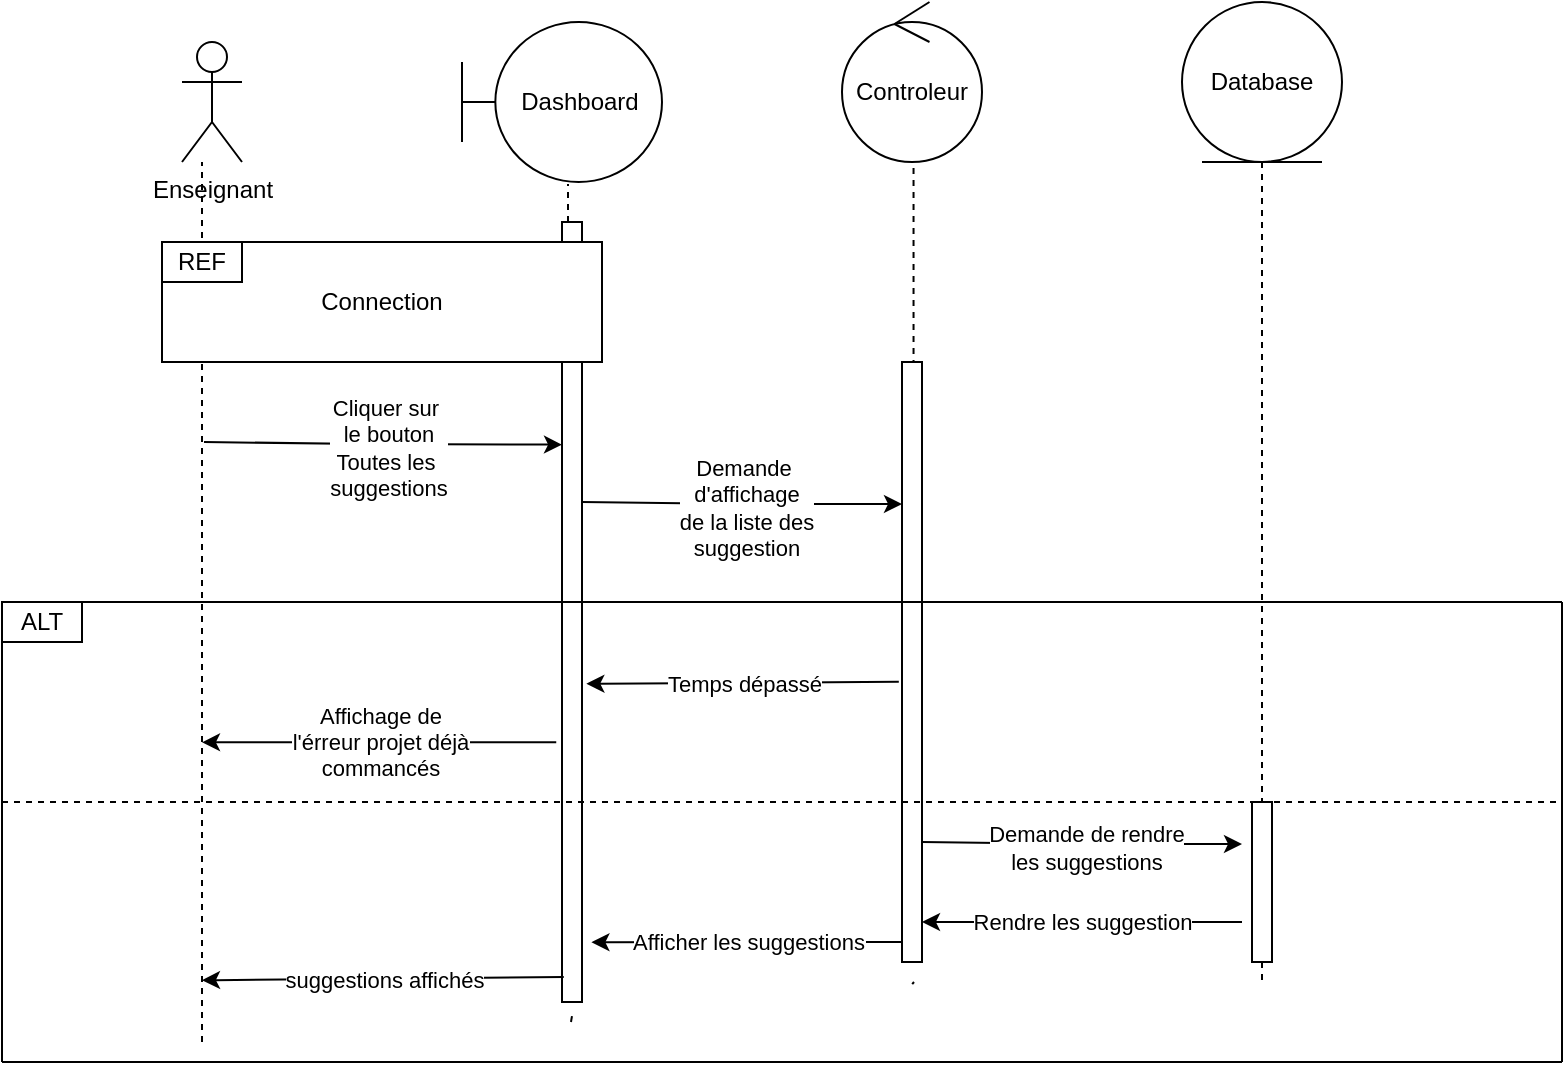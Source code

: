<mxfile version="17.1.0" type="github">
  <diagram id="kgpKYQtTHZ0yAKxKKP6v" name="Page-1">
    <mxGraphModel dx="1221" dy="681" grid="1" gridSize="10" guides="1" tooltips="1" connect="1" arrows="1" fold="1" page="1" pageScale="1" pageWidth="850" pageHeight="1100" math="0" shadow="0">
      <root>
        <mxCell id="0" />
        <mxCell id="1" parent="0" />
        <mxCell id="2RqecVdCljDjrjuPHwnQ-671" value="Dashboard" style="shape=umlBoundary;whiteSpace=wrap;html=1;" parent="1" vertex="1">
          <mxGeometry x="250" y="70" width="100" height="80" as="geometry" />
        </mxCell>
        <mxCell id="2RqecVdCljDjrjuPHwnQ-672" value="Database" style="ellipse;shape=umlEntity;whiteSpace=wrap;html=1;" parent="1" vertex="1">
          <mxGeometry x="610" y="60" width="80" height="80" as="geometry" />
        </mxCell>
        <mxCell id="2RqecVdCljDjrjuPHwnQ-673" value="Controleur" style="ellipse;shape=umlControl;whiteSpace=wrap;html=1;" parent="1" vertex="1">
          <mxGeometry x="440" y="60" width="70" height="80" as="geometry" />
        </mxCell>
        <mxCell id="2RqecVdCljDjrjuPHwnQ-674" value="Enseignant" style="shape=umlActor;verticalLabelPosition=bottom;verticalAlign=top;html=1;" parent="1" vertex="1">
          <mxGeometry x="110" y="80" width="30" height="60" as="geometry" />
        </mxCell>
        <mxCell id="2RqecVdCljDjrjuPHwnQ-676" value="" style="endArrow=none;dashed=1;html=1;rounded=0;exitX=0.511;exitY=1.037;exitDx=0;exitDy=0;exitPerimeter=0;startArrow=none;" parent="1" source="2RqecVdCljDjrjuPHwnQ-694" edge="1">
          <mxGeometry width="50" height="50" relative="1" as="geometry">
            <mxPoint x="319.4" y="163.44" as="sourcePoint" />
            <mxPoint x="476" y="550" as="targetPoint" />
          </mxGeometry>
        </mxCell>
        <mxCell id="2RqecVdCljDjrjuPHwnQ-677" value="" style="endArrow=none;dashed=1;html=1;rounded=0;exitX=0.5;exitY=1;exitDx=0;exitDy=0;startArrow=none;" parent="1" source="7g0b0Kq1w9IPp-m6tUGK-23" edge="1">
          <mxGeometry width="50" height="50" relative="1" as="geometry">
            <mxPoint x="329.4" y="173.44" as="sourcePoint" />
            <mxPoint x="650" y="550" as="targetPoint" />
          </mxGeometry>
        </mxCell>
        <mxCell id="2RqecVdCljDjrjuPHwnQ-680" value="" style="endArrow=none;dashed=1;html=1;rounded=0;" parent="1" edge="1">
          <mxGeometry width="50" height="50" relative="1" as="geometry">
            <mxPoint x="120" y="580" as="sourcePoint" />
            <mxPoint x="120" y="140" as="targetPoint" />
          </mxGeometry>
        </mxCell>
        <mxCell id="2RqecVdCljDjrjuPHwnQ-687" value="" style="endArrow=classic;html=1;rounded=0;entryX=-0.05;entryY=0.571;entryDx=0;entryDy=0;entryPerimeter=0;" parent="1" edge="1">
          <mxGeometry relative="1" as="geometry">
            <mxPoint x="121" y="280" as="sourcePoint" />
            <mxPoint x="300" y="281.33" as="targetPoint" />
            <Array as="points">
              <mxPoint x="201" y="281" />
            </Array>
          </mxGeometry>
        </mxCell>
        <mxCell id="2RqecVdCljDjrjuPHwnQ-693" value="Cliquer sur&amp;nbsp;&lt;br&gt;le bouton&lt;br&gt;Toutes les&amp;nbsp;&lt;br&gt;suggestions" style="edgeLabel;html=1;align=center;verticalAlign=middle;resizable=0;points=[];" parent="2RqecVdCljDjrjuPHwnQ-687" vertex="1" connectable="0">
          <mxGeometry x="0.028" y="-2" relative="1" as="geometry">
            <mxPoint as="offset" />
          </mxGeometry>
        </mxCell>
        <mxCell id="2RqecVdCljDjrjuPHwnQ-694" value="" style="html=1;points=[];perimeter=orthogonalPerimeter;" parent="1" vertex="1">
          <mxGeometry x="470" y="240" width="10" height="300" as="geometry" />
        </mxCell>
        <mxCell id="2RqecVdCljDjrjuPHwnQ-695" value="" style="endArrow=none;dashed=1;html=1;rounded=0;exitX=0.511;exitY=1.037;exitDx=0;exitDy=0;exitPerimeter=0;" parent="1" source="2RqecVdCljDjrjuPHwnQ-673" target="2RqecVdCljDjrjuPHwnQ-694" edge="1">
          <mxGeometry width="50" height="50" relative="1" as="geometry">
            <mxPoint x="475.77" y="142.96" as="sourcePoint" />
            <mxPoint x="476" y="550" as="targetPoint" />
          </mxGeometry>
        </mxCell>
        <mxCell id="2RqecVdCljDjrjuPHwnQ-698" value="" style="endArrow=none;dashed=1;html=1;rounded=0;entryX=0.53;entryY=1.013;entryDx=0;entryDy=0;entryPerimeter=0;startArrow=none;" parent="1" source="2RqecVdCljDjrjuPHwnQ-696" target="2RqecVdCljDjrjuPHwnQ-671" edge="1">
          <mxGeometry width="50" height="50" relative="1" as="geometry">
            <mxPoint x="304.5" y="570" as="sourcePoint" />
            <mxPoint x="304.5" y="160" as="targetPoint" />
          </mxGeometry>
        </mxCell>
        <mxCell id="2RqecVdCljDjrjuPHwnQ-696" value="" style="html=1;points=[];perimeter=orthogonalPerimeter;" parent="1" vertex="1">
          <mxGeometry x="300" y="170" width="10" height="390" as="geometry" />
        </mxCell>
        <mxCell id="2RqecVdCljDjrjuPHwnQ-699" value="" style="endArrow=none;dashed=1;html=1;rounded=0;entryX=0.53;entryY=1.013;entryDx=0;entryDy=0;entryPerimeter=0;" parent="1" target="2RqecVdCljDjrjuPHwnQ-696" edge="1">
          <mxGeometry width="50" height="50" relative="1" as="geometry">
            <mxPoint x="304.5" y="570" as="sourcePoint" />
            <mxPoint x="303" y="151.04" as="targetPoint" />
          </mxGeometry>
        </mxCell>
        <mxCell id="2RqecVdCljDjrjuPHwnQ-700" value="Connection" style="rounded=0;whiteSpace=wrap;html=1;" parent="1" vertex="1">
          <mxGeometry x="100" y="180" width="220" height="60" as="geometry" />
        </mxCell>
        <mxCell id="2RqecVdCljDjrjuPHwnQ-701" value="REF" style="rounded=0;whiteSpace=wrap;html=1;" parent="1" vertex="1">
          <mxGeometry x="100" y="180" width="40" height="20" as="geometry" />
        </mxCell>
        <mxCell id="7g0b0Kq1w9IPp-m6tUGK-1" value="" style="endArrow=classic;html=1;rounded=0;" edge="1" parent="1">
          <mxGeometry relative="1" as="geometry">
            <mxPoint x="310" y="310" as="sourcePoint" />
            <mxPoint x="470" y="311" as="targetPoint" />
            <Array as="points">
              <mxPoint x="390" y="311" />
            </Array>
          </mxGeometry>
        </mxCell>
        <mxCell id="7g0b0Kq1w9IPp-m6tUGK-2" value="Demande&amp;nbsp;&lt;br&gt;d&#39;affichage&lt;br&gt;de la liste des&lt;br&gt;suggestion" style="edgeLabel;html=1;align=center;verticalAlign=middle;resizable=0;points=[];" vertex="1" connectable="0" parent="7g0b0Kq1w9IPp-m6tUGK-1">
          <mxGeometry x="0.028" y="-2" relative="1" as="geometry">
            <mxPoint as="offset" />
          </mxGeometry>
        </mxCell>
        <mxCell id="7g0b0Kq1w9IPp-m6tUGK-3" value="" style="endArrow=none;html=1;rounded=0;" edge="1" parent="1">
          <mxGeometry width="50" height="50" relative="1" as="geometry">
            <mxPoint x="20" y="360" as="sourcePoint" />
            <mxPoint x="800" y="360" as="targetPoint" />
          </mxGeometry>
        </mxCell>
        <mxCell id="7g0b0Kq1w9IPp-m6tUGK-4" value="" style="endArrow=none;html=1;rounded=0;" edge="1" parent="1">
          <mxGeometry width="50" height="50" relative="1" as="geometry">
            <mxPoint x="20" y="590" as="sourcePoint" />
            <mxPoint x="20" y="360" as="targetPoint" />
          </mxGeometry>
        </mxCell>
        <mxCell id="7g0b0Kq1w9IPp-m6tUGK-5" value="" style="endArrow=none;html=1;rounded=0;" edge="1" parent="1">
          <mxGeometry width="50" height="50" relative="1" as="geometry">
            <mxPoint x="20" y="590" as="sourcePoint" />
            <mxPoint x="800" y="590" as="targetPoint" />
          </mxGeometry>
        </mxCell>
        <mxCell id="7g0b0Kq1w9IPp-m6tUGK-6" value="" style="endArrow=none;html=1;rounded=0;" edge="1" parent="1">
          <mxGeometry width="50" height="50" relative="1" as="geometry">
            <mxPoint x="800" y="590" as="sourcePoint" />
            <mxPoint x="800" y="360" as="targetPoint" />
          </mxGeometry>
        </mxCell>
        <mxCell id="7g0b0Kq1w9IPp-m6tUGK-8" value="" style="endArrow=none;dashed=1;html=1;rounded=0;" edge="1" parent="1">
          <mxGeometry width="50" height="50" relative="1" as="geometry">
            <mxPoint x="20" y="460" as="sourcePoint" />
            <mxPoint x="800" y="460" as="targetPoint" />
          </mxGeometry>
        </mxCell>
        <mxCell id="7g0b0Kq1w9IPp-m6tUGK-9" value="ALT" style="rounded=0;whiteSpace=wrap;html=1;" vertex="1" parent="1">
          <mxGeometry x="20" y="360" width="40" height="20" as="geometry" />
        </mxCell>
        <mxCell id="7g0b0Kq1w9IPp-m6tUGK-11" value="" style="endArrow=classic;html=1;rounded=0;exitX=-0.159;exitY=0.533;exitDx=0;exitDy=0;exitPerimeter=0;entryX=1.218;entryY=0.592;entryDx=0;entryDy=0;entryPerimeter=0;" edge="1" parent="1" source="2RqecVdCljDjrjuPHwnQ-694" target="2RqecVdCljDjrjuPHwnQ-696">
          <mxGeometry relative="1" as="geometry">
            <mxPoint x="270" y="400" as="sourcePoint" />
            <mxPoint x="370" y="400" as="targetPoint" />
            <Array as="points" />
          </mxGeometry>
        </mxCell>
        <mxCell id="7g0b0Kq1w9IPp-m6tUGK-12" value="Temps dépassé" style="edgeLabel;resizable=0;html=1;align=center;verticalAlign=middle;" connectable="0" vertex="1" parent="7g0b0Kq1w9IPp-m6tUGK-11">
          <mxGeometry relative="1" as="geometry" />
        </mxCell>
        <mxCell id="7g0b0Kq1w9IPp-m6tUGK-17" value="" style="endArrow=classic;html=1;rounded=0;exitX=-0.288;exitY=0.667;exitDx=0;exitDy=0;exitPerimeter=0;entryX=1.312;entryY=0.742;entryDx=0;entryDy=0;entryPerimeter=0;" edge="1" parent="1" source="2RqecVdCljDjrjuPHwnQ-696">
          <mxGeometry relative="1" as="geometry">
            <mxPoint x="273.41" y="430.0" as="sourcePoint" />
            <mxPoint x="120.0" y="430.17" as="targetPoint" />
            <Array as="points" />
          </mxGeometry>
        </mxCell>
        <mxCell id="7g0b0Kq1w9IPp-m6tUGK-18" value="Affichage de&lt;br&gt;l&#39;érreur projet déjà&lt;br&gt;commancés" style="edgeLabel;resizable=0;html=1;align=center;verticalAlign=middle;" connectable="0" vertex="1" parent="7g0b0Kq1w9IPp-m6tUGK-17">
          <mxGeometry relative="1" as="geometry" />
        </mxCell>
        <mxCell id="7g0b0Kq1w9IPp-m6tUGK-21" value="" style="endArrow=classic;html=1;rounded=0;" edge="1" parent="1">
          <mxGeometry relative="1" as="geometry">
            <mxPoint x="480" y="480" as="sourcePoint" />
            <mxPoint x="640" y="481" as="targetPoint" />
            <Array as="points">
              <mxPoint x="560" y="481" />
            </Array>
          </mxGeometry>
        </mxCell>
        <mxCell id="7g0b0Kq1w9IPp-m6tUGK-22" value="Demande de rendre&lt;br&gt;les suggestions" style="edgeLabel;html=1;align=center;verticalAlign=middle;resizable=0;points=[];" vertex="1" connectable="0" parent="7g0b0Kq1w9IPp-m6tUGK-21">
          <mxGeometry x="0.028" y="-2" relative="1" as="geometry">
            <mxPoint as="offset" />
          </mxGeometry>
        </mxCell>
        <mxCell id="7g0b0Kq1w9IPp-m6tUGK-23" value="" style="html=1;points=[];perimeter=orthogonalPerimeter;" vertex="1" parent="1">
          <mxGeometry x="645" y="460" width="10" height="80" as="geometry" />
        </mxCell>
        <mxCell id="7g0b0Kq1w9IPp-m6tUGK-24" value="" style="endArrow=none;dashed=1;html=1;rounded=0;exitX=0.5;exitY=1;exitDx=0;exitDy=0;" edge="1" parent="1" source="2RqecVdCljDjrjuPHwnQ-672" target="7g0b0Kq1w9IPp-m6tUGK-23">
          <mxGeometry width="50" height="50" relative="1" as="geometry">
            <mxPoint x="650" y="140" as="sourcePoint" />
            <mxPoint x="650" y="550" as="targetPoint" />
          </mxGeometry>
        </mxCell>
        <mxCell id="7g0b0Kq1w9IPp-m6tUGK-25" value="" style="endArrow=classic;html=1;rounded=0;" edge="1" parent="1">
          <mxGeometry relative="1" as="geometry">
            <mxPoint x="640" y="520" as="sourcePoint" />
            <mxPoint x="480" y="520" as="targetPoint" />
            <Array as="points" />
          </mxGeometry>
        </mxCell>
        <mxCell id="7g0b0Kq1w9IPp-m6tUGK-26" value="Rendre les suggestion" style="edgeLabel;resizable=0;html=1;align=center;verticalAlign=middle;" connectable="0" vertex="1" parent="7g0b0Kq1w9IPp-m6tUGK-25">
          <mxGeometry relative="1" as="geometry" />
        </mxCell>
        <mxCell id="7g0b0Kq1w9IPp-m6tUGK-27" value="" style="endArrow=classic;html=1;rounded=0;exitX=-0.159;exitY=0.533;exitDx=0;exitDy=0;exitPerimeter=0;entryX=1.312;entryY=0.742;entryDx=0;entryDy=0;entryPerimeter=0;" edge="1" parent="1">
          <mxGeometry relative="1" as="geometry">
            <mxPoint x="470.0" y="530.0" as="sourcePoint" />
            <mxPoint x="314.71" y="530.12" as="targetPoint" />
            <Array as="points" />
          </mxGeometry>
        </mxCell>
        <mxCell id="7g0b0Kq1w9IPp-m6tUGK-28" value="Afficher les suggestions" style="edgeLabel;resizable=0;html=1;align=center;verticalAlign=middle;" connectable="0" vertex="1" parent="7g0b0Kq1w9IPp-m6tUGK-27">
          <mxGeometry relative="1" as="geometry" />
        </mxCell>
        <mxCell id="7g0b0Kq1w9IPp-m6tUGK-29" value="" style="endArrow=classic;html=1;rounded=0;exitX=0.088;exitY=0.968;exitDx=0;exitDy=0;exitPerimeter=0;entryX=1.312;entryY=0.742;entryDx=0;entryDy=0;entryPerimeter=0;" edge="1" parent="1" source="2RqecVdCljDjrjuPHwnQ-696">
          <mxGeometry relative="1" as="geometry">
            <mxPoint x="275.29" y="549.0" as="sourcePoint" />
            <mxPoint x="120.0" y="549.12" as="targetPoint" />
            <Array as="points" />
          </mxGeometry>
        </mxCell>
        <mxCell id="7g0b0Kq1w9IPp-m6tUGK-30" value="suggestions affichés" style="edgeLabel;resizable=0;html=1;align=center;verticalAlign=middle;" connectable="0" vertex="1" parent="7g0b0Kq1w9IPp-m6tUGK-29">
          <mxGeometry relative="1" as="geometry" />
        </mxCell>
      </root>
    </mxGraphModel>
  </diagram>
</mxfile>
